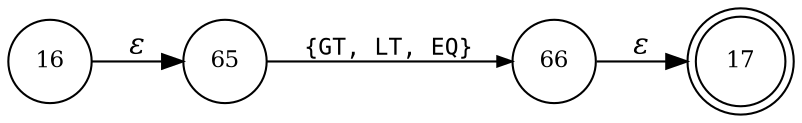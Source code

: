 digraph ATN {
rankdir=LR;
s17[fontsize=11, label="17", shape=doublecircle, fixedsize=true, width=.6];
s16[fontsize=11,label="16", shape=circle, fixedsize=true, width=.55, peripheries=1];
s65[fontsize=11,label="65", shape=circle, fixedsize=true, width=.55, peripheries=1];
s66[fontsize=11,label="66", shape=circle, fixedsize=true, width=.55, peripheries=1];
s16 -> s65 [fontname="Times-Italic", label="&epsilon;"];
s65 -> s66 [fontsize=11, fontname="Courier", arrowsize=.7, label = "{GT, LT, EQ}", arrowhead = normal];
s66 -> s17 [fontname="Times-Italic", label="&epsilon;"];
}